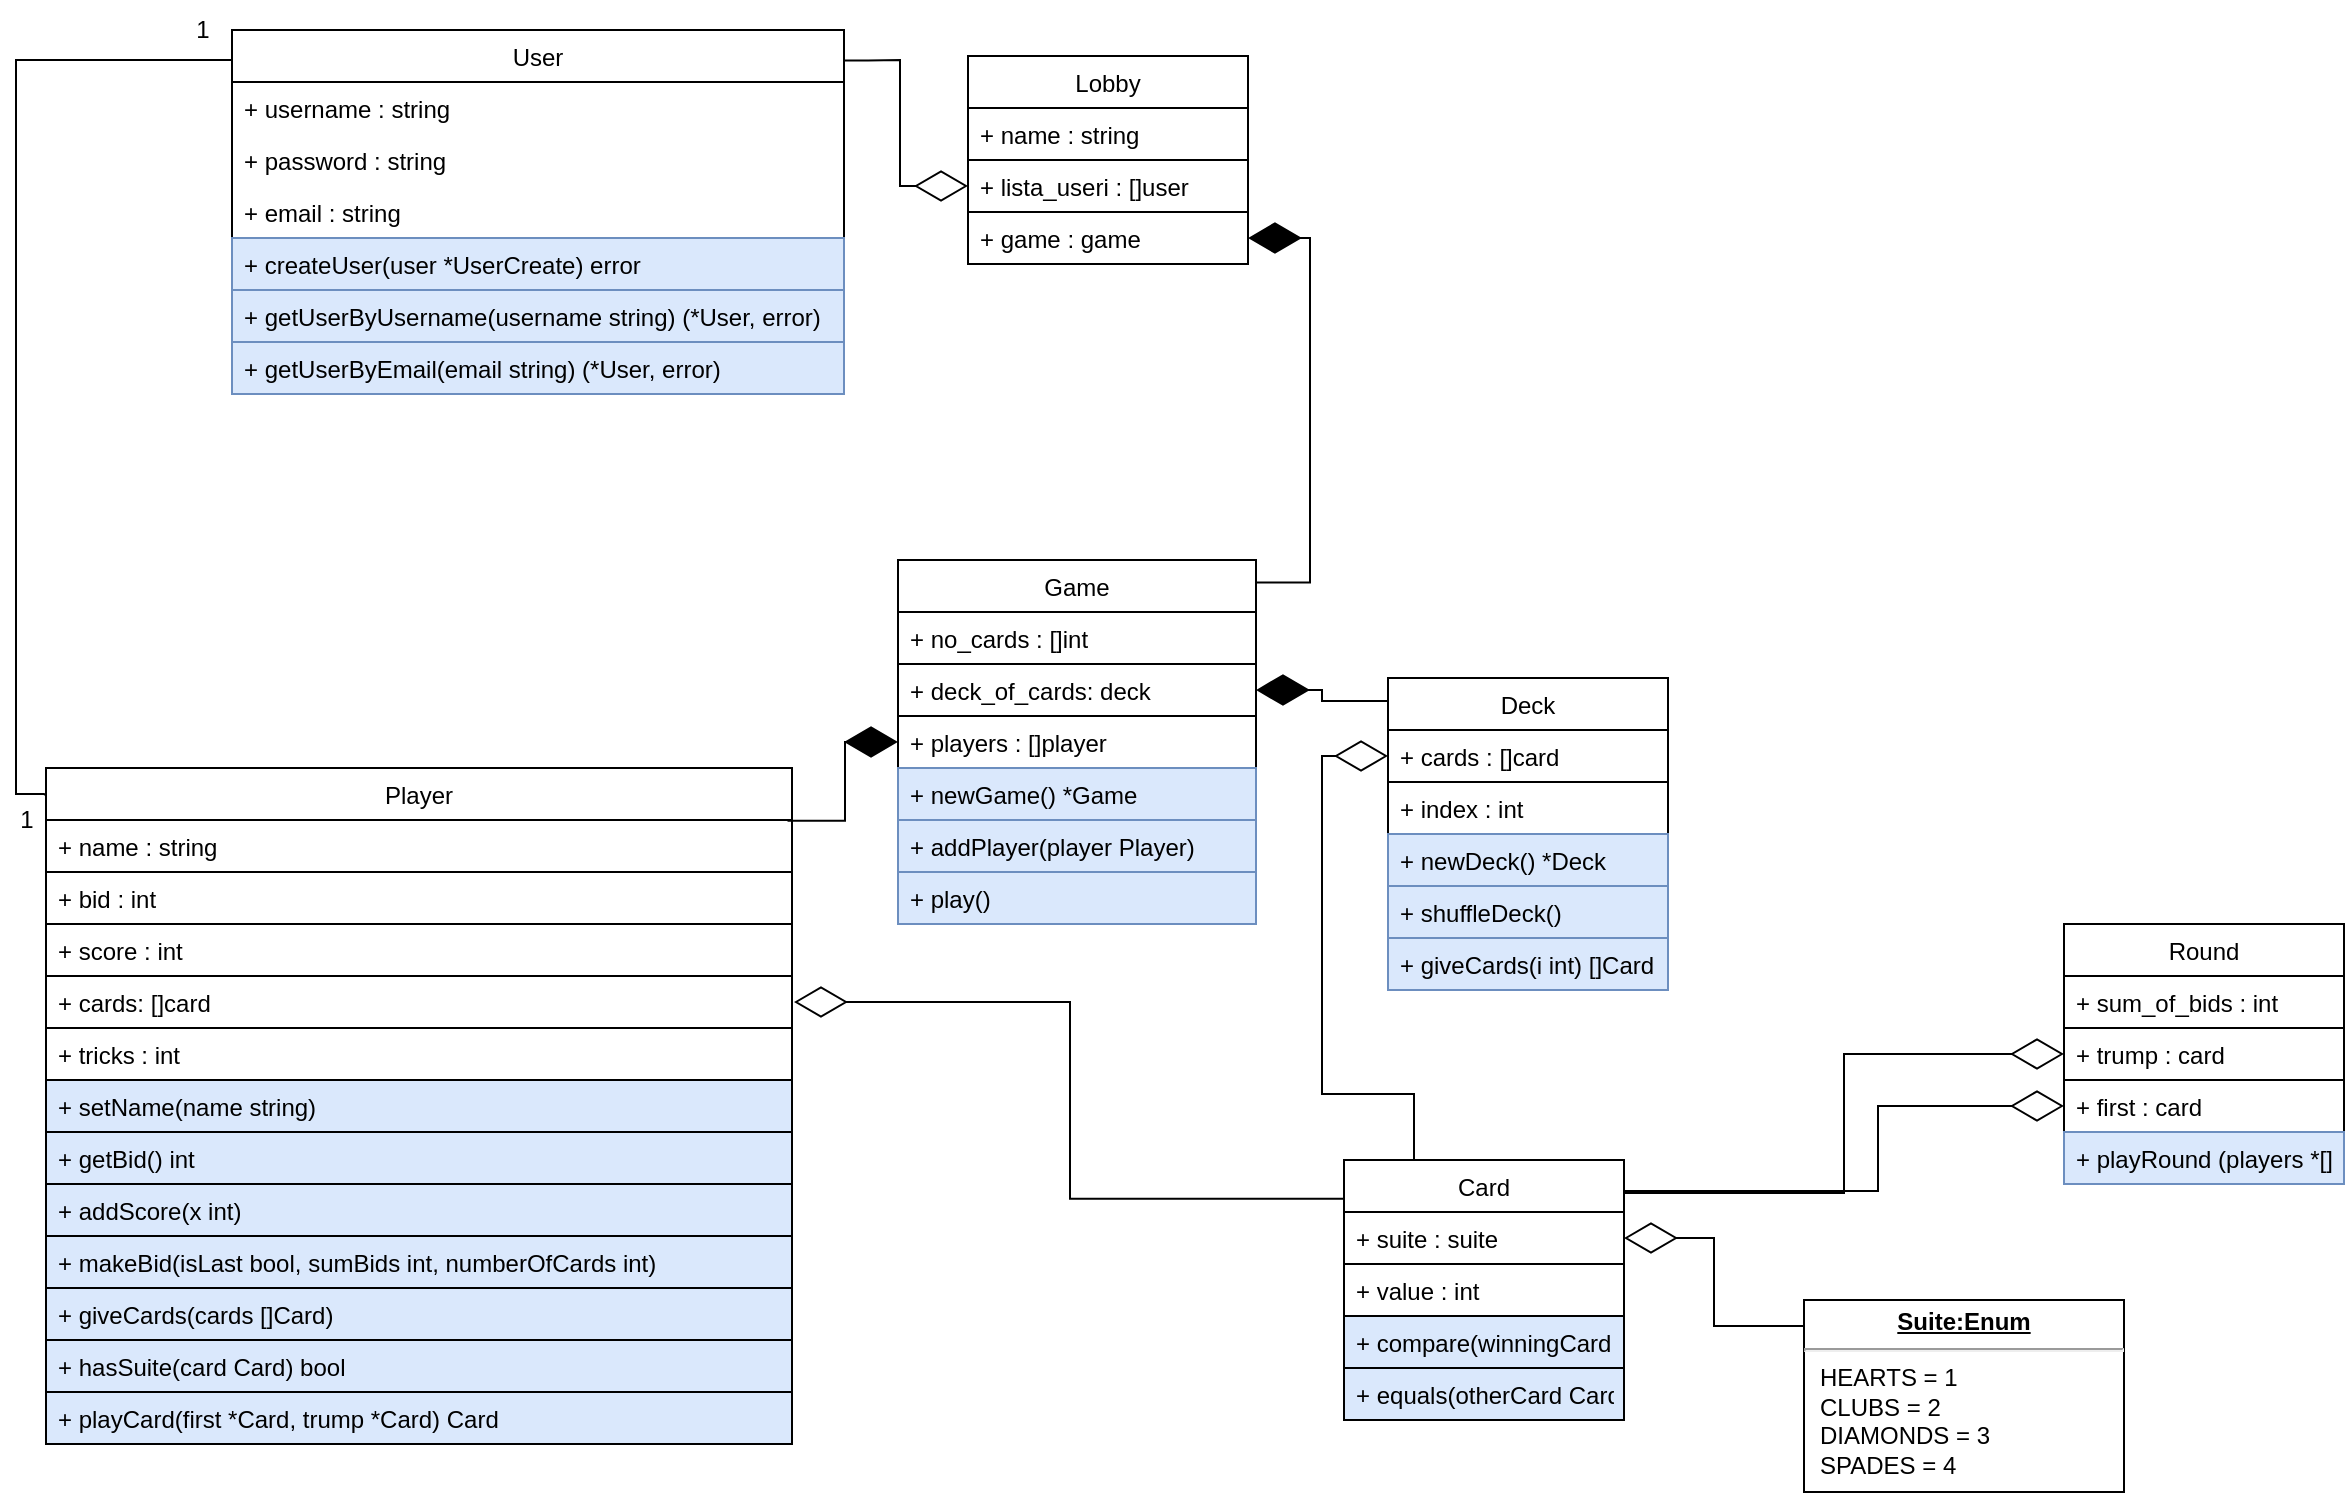 <mxfile version="20.8.1" type="device"><diagram id="rUSXum4Wqe37Hrzdo2ac" name="Page-1"><mxGraphModel dx="2333" dy="1291" grid="0" gridSize="10" guides="1" tooltips="1" connect="1" arrows="1" fold="1" page="1" pageScale="1" pageWidth="1654" pageHeight="1169" math="0" shadow="0"><root><mxCell id="0"/><mxCell id="1" parent="0"/><mxCell id="xt3QAjKto45X4a7VdARb-110" value="" style="group" vertex="1" connectable="0" parent="1"><mxGeometry x="306" y="233" width="1172" height="746" as="geometry"/></mxCell><mxCell id="xt3QAjKto45X4a7VdARb-4" value="User" style="swimlane;fontStyle=0;childLayout=stackLayout;horizontal=1;startSize=26;fillColor=none;horizontalStack=0;resizeParent=1;resizeParentMax=0;resizeLast=0;collapsible=1;marginBottom=0;" vertex="1" parent="xt3QAjKto45X4a7VdARb-110"><mxGeometry x="116" y="15" width="306" height="182" as="geometry"/></mxCell><mxCell id="xt3QAjKto45X4a7VdARb-6" value="+ username : string" style="text;align=left;verticalAlign=top;spacingLeft=4;spacingRight=4;overflow=hidden;rotatable=0;points=[[0,0.5],[1,0.5]];portConstraint=eastwest;" vertex="1" parent="xt3QAjKto45X4a7VdARb-4"><mxGeometry y="26" width="306" height="26" as="geometry"/></mxCell><mxCell id="xt3QAjKto45X4a7VdARb-5" value="+ password : string" style="text;align=left;verticalAlign=top;spacingLeft=4;spacingRight=4;overflow=hidden;rotatable=0;points=[[0,0.5],[1,0.5]];portConstraint=eastwest;" vertex="1" parent="xt3QAjKto45X4a7VdARb-4"><mxGeometry y="52" width="306" height="26" as="geometry"/></mxCell><mxCell id="xt3QAjKto45X4a7VdARb-7" value="+ email : string" style="text;align=left;verticalAlign=top;spacingLeft=4;spacingRight=4;overflow=hidden;rotatable=0;points=[[0,0.5],[1,0.5]];portConstraint=eastwest;" vertex="1" parent="xt3QAjKto45X4a7VdARb-4"><mxGeometry y="78" width="306" height="26" as="geometry"/></mxCell><mxCell id="xt3QAjKto45X4a7VdARb-97" value="+ createUser(user *UserCreate) error" style="text;align=left;verticalAlign=top;spacingLeft=4;spacingRight=4;overflow=hidden;rotatable=0;points=[[0,0.5],[1,0.5]];portConstraint=eastwest;fillColor=#dae8fc;strokeColor=#6c8ebf;" vertex="1" parent="xt3QAjKto45X4a7VdARb-4"><mxGeometry y="104" width="306" height="26" as="geometry"/></mxCell><mxCell id="xt3QAjKto45X4a7VdARb-100" value="+ getUserByUsername(username string) (*User, error)" style="text;align=left;verticalAlign=top;spacingLeft=4;spacingRight=4;overflow=hidden;rotatable=0;points=[[0,0.5],[1,0.5]];portConstraint=eastwest;fillColor=#dae8fc;strokeColor=#6c8ebf;" vertex="1" parent="xt3QAjKto45X4a7VdARb-4"><mxGeometry y="130" width="306" height="26" as="geometry"/></mxCell><mxCell id="xt3QAjKto45X4a7VdARb-99" value="+ getUserByEmail(email string) (*User, error)" style="text;align=left;verticalAlign=top;spacingLeft=4;spacingRight=4;overflow=hidden;rotatable=0;points=[[0,0.5],[1,0.5]];portConstraint=eastwest;fillColor=#dae8fc;strokeColor=#6c8ebf;" vertex="1" parent="xt3QAjKto45X4a7VdARb-4"><mxGeometry y="156" width="306" height="26" as="geometry"/></mxCell><mxCell id="xt3QAjKto45X4a7VdARb-9" value="Player" style="swimlane;fontStyle=0;childLayout=stackLayout;horizontal=1;startSize=26;fillColor=none;horizontalStack=0;resizeParent=1;resizeParentMax=0;resizeLast=0;collapsible=1;marginBottom=0;" vertex="1" parent="xt3QAjKto45X4a7VdARb-110"><mxGeometry x="23" y="384" width="373" height="338" as="geometry"/></mxCell><mxCell id="xt3QAjKto45X4a7VdARb-10" value="+ name : string" style="text;strokeColor=default;fillColor=none;align=left;verticalAlign=top;spacingLeft=4;spacingRight=4;overflow=hidden;rotatable=0;points=[[0,0.5],[1,0.5]];portConstraint=eastwest;" vertex="1" parent="xt3QAjKto45X4a7VdARb-9"><mxGeometry y="26" width="373" height="26" as="geometry"/></mxCell><mxCell id="xt3QAjKto45X4a7VdARb-11" value="+ bid : int" style="text;strokeColor=default;fillColor=none;align=left;verticalAlign=top;spacingLeft=4;spacingRight=4;overflow=hidden;rotatable=0;points=[[0,0.5],[1,0.5]];portConstraint=eastwest;" vertex="1" parent="xt3QAjKto45X4a7VdARb-9"><mxGeometry y="52" width="373" height="26" as="geometry"/></mxCell><mxCell id="xt3QAjKto45X4a7VdARb-12" value="+ score : int" style="text;strokeColor=default;fillColor=none;align=left;verticalAlign=top;spacingLeft=4;spacingRight=4;overflow=hidden;rotatable=0;points=[[0,0.5],[1,0.5]];portConstraint=eastwest;" vertex="1" parent="xt3QAjKto45X4a7VdARb-9"><mxGeometry y="78" width="373" height="26" as="geometry"/></mxCell><mxCell id="xt3QAjKto45X4a7VdARb-13" value="+ cards: []card" style="text;strokeColor=default;fillColor=none;align=left;verticalAlign=top;spacingLeft=4;spacingRight=4;overflow=hidden;rotatable=0;points=[[0,0.5],[1,0.5]];portConstraint=eastwest;" vertex="1" parent="xt3QAjKto45X4a7VdARb-9"><mxGeometry y="104" width="373" height="26" as="geometry"/></mxCell><mxCell id="xt3QAjKto45X4a7VdARb-14" value="+ tricks : int" style="text;strokeColor=default;fillColor=none;align=left;verticalAlign=top;spacingLeft=4;spacingRight=4;overflow=hidden;rotatable=0;points=[[0,0.5],[1,0.5]];portConstraint=eastwest;" vertex="1" parent="xt3QAjKto45X4a7VdARb-9"><mxGeometry y="130" width="373" height="26" as="geometry"/></mxCell><mxCell id="xt3QAjKto45X4a7VdARb-76" value="+ setName(name string)" style="text;strokeColor=default;fillColor=#dae8fc;align=left;verticalAlign=top;spacingLeft=4;spacingRight=4;overflow=hidden;rotatable=0;points=[[0,0.5],[1,0.5]];portConstraint=eastwest;" vertex="1" parent="xt3QAjKto45X4a7VdARb-9"><mxGeometry y="156" width="373" height="26" as="geometry"/></mxCell><mxCell id="xt3QAjKto45X4a7VdARb-79" value="+ getBid() int" style="text;strokeColor=default;fillColor=#dae8fc;align=left;verticalAlign=top;spacingLeft=4;spacingRight=4;overflow=hidden;rotatable=0;points=[[0,0.5],[1,0.5]];portConstraint=eastwest;" vertex="1" parent="xt3QAjKto45X4a7VdARb-9"><mxGeometry y="182" width="373" height="26" as="geometry"/></mxCell><mxCell id="xt3QAjKto45X4a7VdARb-80" value="+ addScore(x int)" style="text;strokeColor=default;fillColor=#dae8fc;align=left;verticalAlign=top;spacingLeft=4;spacingRight=4;overflow=hidden;rotatable=0;points=[[0,0.5],[1,0.5]];portConstraint=eastwest;" vertex="1" parent="xt3QAjKto45X4a7VdARb-9"><mxGeometry y="208" width="373" height="26" as="geometry"/></mxCell><mxCell id="xt3QAjKto45X4a7VdARb-81" value="+ makeBid(isLast bool, sumBids int, numberOfCards int)" style="text;strokeColor=default;fillColor=#dae8fc;align=left;verticalAlign=top;spacingLeft=4;spacingRight=4;overflow=hidden;rotatable=0;points=[[0,0.5],[1,0.5]];portConstraint=eastwest;" vertex="1" parent="xt3QAjKto45X4a7VdARb-9"><mxGeometry y="234" width="373" height="26" as="geometry"/></mxCell><mxCell id="xt3QAjKto45X4a7VdARb-82" value="+ giveCards(cards []Card)" style="text;strokeColor=default;fillColor=#dae8fc;align=left;verticalAlign=top;spacingLeft=4;spacingRight=4;overflow=hidden;rotatable=0;points=[[0,0.5],[1,0.5]];portConstraint=eastwest;" vertex="1" parent="xt3QAjKto45X4a7VdARb-9"><mxGeometry y="260" width="373" height="26" as="geometry"/></mxCell><mxCell id="xt3QAjKto45X4a7VdARb-83" value="+ hasSuite(card Card) bool" style="text;strokeColor=default;fillColor=#dae8fc;align=left;verticalAlign=top;spacingLeft=4;spacingRight=4;overflow=hidden;rotatable=0;points=[[0,0.5],[1,0.5]];portConstraint=eastwest;" vertex="1" parent="xt3QAjKto45X4a7VdARb-9"><mxGeometry y="286" width="373" height="26" as="geometry"/></mxCell><mxCell id="xt3QAjKto45X4a7VdARb-84" value="+ playCard(first *Card, trump *Card) Card" style="text;strokeColor=default;fillColor=#dae8fc;align=left;verticalAlign=top;spacingLeft=4;spacingRight=4;overflow=hidden;rotatable=0;points=[[0,0.5],[1,0.5]];portConstraint=eastwest;" vertex="1" parent="xt3QAjKto45X4a7VdARb-9"><mxGeometry y="312" width="373" height="26" as="geometry"/></mxCell><mxCell id="xt3QAjKto45X4a7VdARb-26" value="Lobby" style="swimlane;fontStyle=0;childLayout=stackLayout;horizontal=1;startSize=26;fillColor=none;horizontalStack=0;resizeParent=1;resizeParentMax=0;resizeLast=0;collapsible=1;marginBottom=0;" vertex="1" parent="xt3QAjKto45X4a7VdARb-110"><mxGeometry x="484" y="28" width="140" height="104" as="geometry"/></mxCell><mxCell id="xt3QAjKto45X4a7VdARb-27" value="+ name : string" style="text;strokeColor=default;fillColor=none;align=left;verticalAlign=top;spacingLeft=4;spacingRight=4;overflow=hidden;rotatable=0;points=[[0,0.5],[1,0.5]];portConstraint=eastwest;" vertex="1" parent="xt3QAjKto45X4a7VdARb-26"><mxGeometry y="26" width="140" height="26" as="geometry"/></mxCell><mxCell id="xt3QAjKto45X4a7VdARb-28" value="+ lista_useri : []user" style="text;strokeColor=default;fillColor=none;align=left;verticalAlign=top;spacingLeft=4;spacingRight=4;overflow=hidden;rotatable=0;points=[[0,0.5],[1,0.5]];portConstraint=eastwest;" vertex="1" parent="xt3QAjKto45X4a7VdARb-26"><mxGeometry y="52" width="140" height="26" as="geometry"/></mxCell><mxCell id="xt3QAjKto45X4a7VdARb-48" value="+ game : game" style="text;strokeColor=default;fillColor=none;align=left;verticalAlign=top;spacingLeft=4;spacingRight=4;overflow=hidden;rotatable=0;points=[[0,0.5],[1,0.5]];portConstraint=eastwest;" vertex="1" parent="xt3QAjKto45X4a7VdARb-26"><mxGeometry y="78" width="140" height="26" as="geometry"/></mxCell><mxCell id="xt3QAjKto45X4a7VdARb-37" value="" style="endArrow=diamondThin;endFill=0;endSize=24;html=1;rounded=0;entryX=0;entryY=0.5;entryDx=0;entryDy=0;edgeStyle=orthogonalEdgeStyle;exitX=0.999;exitY=0.084;exitDx=0;exitDy=0;exitPerimeter=0;" edge="1" parent="xt3QAjKto45X4a7VdARb-110" source="xt3QAjKto45X4a7VdARb-4" target="xt3QAjKto45X4a7VdARb-28"><mxGeometry width="160" relative="1" as="geometry"><mxPoint x="434" y="48" as="sourcePoint"/><mxPoint x="764" y="330" as="targetPoint"/><Array as="points"><mxPoint x="434" y="30"/><mxPoint x="450" y="30"/><mxPoint x="450" y="93"/></Array></mxGeometry></mxCell><mxCell id="xt3QAjKto45X4a7VdARb-38" value="Game" style="swimlane;fontStyle=0;childLayout=stackLayout;horizontal=1;startSize=26;fillColor=none;horizontalStack=0;resizeParent=1;resizeParentMax=0;resizeLast=0;collapsible=1;marginBottom=0;" vertex="1" parent="xt3QAjKto45X4a7VdARb-110"><mxGeometry x="449" y="280" width="179" height="182" as="geometry"/></mxCell><mxCell id="xt3QAjKto45X4a7VdARb-39" value="+ no_cards : []int" style="text;strokeColor=default;fillColor=none;align=left;verticalAlign=top;spacingLeft=4;spacingRight=4;overflow=hidden;rotatable=0;points=[[0,0.5],[1,0.5]];portConstraint=eastwest;" vertex="1" parent="xt3QAjKto45X4a7VdARb-38"><mxGeometry y="26" width="179" height="26" as="geometry"/></mxCell><mxCell id="xt3QAjKto45X4a7VdARb-40" value="+ deck_of_cards: deck" style="text;strokeColor=default;fillColor=none;align=left;verticalAlign=top;spacingLeft=4;spacingRight=4;overflow=hidden;rotatable=0;points=[[0,0.5],[1,0.5]];portConstraint=eastwest;" vertex="1" parent="xt3QAjKto45X4a7VdARb-38"><mxGeometry y="52" width="179" height="26" as="geometry"/></mxCell><mxCell id="xt3QAjKto45X4a7VdARb-41" value="+ players : []player" style="text;strokeColor=default;fillColor=none;align=left;verticalAlign=top;spacingLeft=4;spacingRight=4;overflow=hidden;rotatable=0;points=[[0,0.5],[1,0.5]];portConstraint=eastwest;" vertex="1" parent="xt3QAjKto45X4a7VdARb-38"><mxGeometry y="78" width="179" height="26" as="geometry"/></mxCell><mxCell id="xt3QAjKto45X4a7VdARb-89" value="+ newGame() *Game" style="text;strokeColor=#6c8ebf;fillColor=#dae8fc;align=left;verticalAlign=top;spacingLeft=4;spacingRight=4;overflow=hidden;rotatable=0;points=[[0,0.5],[1,0.5]];portConstraint=eastwest;" vertex="1" parent="xt3QAjKto45X4a7VdARb-38"><mxGeometry y="104" width="179" height="26" as="geometry"/></mxCell><mxCell id="xt3QAjKto45X4a7VdARb-92" value="+ addPlayer(player Player)" style="text;strokeColor=#6c8ebf;fillColor=#dae8fc;align=left;verticalAlign=top;spacingLeft=4;spacingRight=4;overflow=hidden;rotatable=0;points=[[0,0.5],[1,0.5]];portConstraint=eastwest;" vertex="1" parent="xt3QAjKto45X4a7VdARb-38"><mxGeometry y="130" width="179" height="26" as="geometry"/></mxCell><mxCell id="xt3QAjKto45X4a7VdARb-93" value="+ play()" style="text;strokeColor=#6c8ebf;fillColor=#dae8fc;align=left;verticalAlign=top;spacingLeft=4;spacingRight=4;overflow=hidden;rotatable=0;points=[[0,0.5],[1,0.5]];portConstraint=eastwest;" vertex="1" parent="xt3QAjKto45X4a7VdARb-38"><mxGeometry y="156" width="179" height="26" as="geometry"/></mxCell><mxCell id="xt3QAjKto45X4a7VdARb-42" value="" style="endArrow=diamondThin;endFill=1;endSize=24;html=1;rounded=0;entryX=0;entryY=0.5;entryDx=0;entryDy=0;exitX=0.994;exitY=0.078;exitDx=0;exitDy=0;exitPerimeter=0;edgeStyle=orthogonalEdgeStyle;" edge="1" parent="xt3QAjKto45X4a7VdARb-110" source="xt3QAjKto45X4a7VdARb-9" target="xt3QAjKto45X4a7VdARb-41"><mxGeometry width="160" relative="1" as="geometry"><mxPoint x="565" y="275" as="sourcePoint"/><mxPoint x="725" y="275" as="targetPoint"/></mxGeometry></mxCell><mxCell id="xt3QAjKto45X4a7VdARb-43" value="Deck" style="swimlane;fontStyle=0;childLayout=stackLayout;horizontal=1;startSize=26;fillColor=none;horizontalStack=0;resizeParent=1;resizeParentMax=0;resizeLast=0;collapsible=1;marginBottom=0;" vertex="1" parent="xt3QAjKto45X4a7VdARb-110"><mxGeometry x="694" y="339" width="140" height="156" as="geometry"/></mxCell><mxCell id="xt3QAjKto45X4a7VdARb-44" value="+ cards : []card" style="text;strokeColor=default;fillColor=none;align=left;verticalAlign=top;spacingLeft=4;spacingRight=4;overflow=hidden;rotatable=0;points=[[0,0.5],[1,0.5]];portConstraint=eastwest;" vertex="1" parent="xt3QAjKto45X4a7VdARb-43"><mxGeometry y="26" width="140" height="26" as="geometry"/></mxCell><mxCell id="xt3QAjKto45X4a7VdARb-45" value="+ index : int" style="text;strokeColor=default;fillColor=none;align=left;verticalAlign=top;spacingLeft=4;spacingRight=4;overflow=hidden;rotatable=0;points=[[0,0.5],[1,0.5]];portConstraint=eastwest;" vertex="1" parent="xt3QAjKto45X4a7VdARb-43"><mxGeometry y="52" width="140" height="26" as="geometry"/></mxCell><mxCell id="xt3QAjKto45X4a7VdARb-94" value="+ newDeck() *Deck" style="text;strokeColor=#6c8ebf;fillColor=#dae8fc;align=left;verticalAlign=top;spacingLeft=4;spacingRight=4;overflow=hidden;rotatable=0;points=[[0,0.5],[1,0.5]];portConstraint=eastwest;" vertex="1" parent="xt3QAjKto45X4a7VdARb-43"><mxGeometry y="78" width="140" height="26" as="geometry"/></mxCell><mxCell id="xt3QAjKto45X4a7VdARb-95" value="+ shuffleDeck()" style="text;strokeColor=#6c8ebf;fillColor=#dae8fc;align=left;verticalAlign=top;spacingLeft=4;spacingRight=4;overflow=hidden;rotatable=0;points=[[0,0.5],[1,0.5]];portConstraint=eastwest;" vertex="1" parent="xt3QAjKto45X4a7VdARb-43"><mxGeometry y="104" width="140" height="26" as="geometry"/></mxCell><mxCell id="xt3QAjKto45X4a7VdARb-96" value="+ giveCards(i int) []Card" style="text;strokeColor=#6c8ebf;fillColor=#dae8fc;align=left;verticalAlign=top;spacingLeft=4;spacingRight=4;overflow=hidden;rotatable=0;points=[[0,0.5],[1,0.5]];portConstraint=eastwest;" vertex="1" parent="xt3QAjKto45X4a7VdARb-43"><mxGeometry y="130" width="140" height="26" as="geometry"/></mxCell><mxCell id="xt3QAjKto45X4a7VdARb-47" value="" style="endArrow=diamondThin;endFill=1;endSize=24;html=1;rounded=0;entryX=1;entryY=0.5;entryDx=0;entryDy=0;exitX=-0.001;exitY=0.074;exitDx=0;exitDy=0;edgeStyle=orthogonalEdgeStyle;exitPerimeter=0;" edge="1" parent="xt3QAjKto45X4a7VdARb-110" source="xt3QAjKto45X4a7VdARb-43" target="xt3QAjKto45X4a7VdARb-40"><mxGeometry width="160" relative="1" as="geometry"><mxPoint x="565" y="275" as="sourcePoint"/><mxPoint x="725" y="275" as="targetPoint"/></mxGeometry></mxCell><mxCell id="xt3QAjKto45X4a7VdARb-49" value="" style="endArrow=diamondThin;endFill=1;endSize=24;html=1;rounded=0;entryX=1;entryY=0.5;entryDx=0;entryDy=0;exitX=1.001;exitY=0.062;exitDx=0;exitDy=0;exitPerimeter=0;edgeStyle=orthogonalEdgeStyle;" edge="1" parent="xt3QAjKto45X4a7VdARb-110" source="xt3QAjKto45X4a7VdARb-38" target="xt3QAjKto45X4a7VdARb-48"><mxGeometry width="160" relative="1" as="geometry"><mxPoint x="565" y="275" as="sourcePoint"/><mxPoint x="725" y="275" as="targetPoint"/><Array as="points"><mxPoint x="655" y="291"/><mxPoint x="655" y="119"/></Array></mxGeometry></mxCell><mxCell id="xt3QAjKto45X4a7VdARb-50" value="Card" style="swimlane;fontStyle=0;childLayout=stackLayout;horizontal=1;startSize=26;fillColor=none;horizontalStack=0;resizeParent=1;resizeParentMax=0;resizeLast=0;collapsible=1;marginBottom=0;" vertex="1" parent="xt3QAjKto45X4a7VdARb-110"><mxGeometry x="672" y="580" width="140" height="130" as="geometry"/></mxCell><mxCell id="xt3QAjKto45X4a7VdARb-51" value="+ suite : suite" style="text;strokeColor=default;fillColor=none;align=left;verticalAlign=top;spacingLeft=4;spacingRight=4;overflow=hidden;rotatable=0;points=[[0,0.5],[1,0.5]];portConstraint=eastwest;" vertex="1" parent="xt3QAjKto45X4a7VdARb-50"><mxGeometry y="26" width="140" height="26" as="geometry"/></mxCell><mxCell id="xt3QAjKto45X4a7VdARb-52" value="+ value : int" style="text;strokeColor=default;fillColor=none;align=left;verticalAlign=top;spacingLeft=4;spacingRight=4;overflow=hidden;rotatable=0;points=[[0,0.5],[1,0.5]];portConstraint=eastwest;" vertex="1" parent="xt3QAjKto45X4a7VdARb-50"><mxGeometry y="52" width="140" height="26" as="geometry"/></mxCell><mxCell id="xt3QAjKto45X4a7VdARb-104" value="+ compare(winningCard Card, trump *Card, first Card) bool" style="text;strokeColor=default;fillColor=#dae8fc;align=left;verticalAlign=top;spacingLeft=4;spacingRight=4;overflow=hidden;rotatable=0;points=[[0,0.5],[1,0.5]];portConstraint=eastwest;" vertex="1" parent="xt3QAjKto45X4a7VdARb-50"><mxGeometry y="78" width="140" height="26" as="geometry"/></mxCell><mxCell id="xt3QAjKto45X4a7VdARb-103" value="+ equals(otherCard Card) bool" style="text;strokeColor=default;fillColor=#dae8fc;align=left;verticalAlign=top;spacingLeft=4;spacingRight=4;overflow=hidden;rotatable=0;points=[[0,0.5],[1,0.5]];portConstraint=eastwest;" vertex="1" parent="xt3QAjKto45X4a7VdARb-50"><mxGeometry y="104" width="140" height="26" as="geometry"/></mxCell><mxCell id="xt3QAjKto45X4a7VdARb-58" value="&lt;p style=&quot;margin:0px;margin-top:4px;text-align:center;text-decoration:underline;&quot;&gt;&lt;b&gt;Suite:Enum&lt;/b&gt;&lt;/p&gt;&lt;hr&gt;&lt;p style=&quot;margin:0px;margin-left:8px;&quot;&gt;HEARTS = 1&lt;br&gt;CLUBS = 2&lt;br&gt;DIAMONDS = 3&lt;/p&gt;&lt;p style=&quot;margin:0px;margin-left:8px;&quot;&gt;SPADES = 4&lt;/p&gt;" style="verticalAlign=top;align=left;overflow=fill;fontSize=12;fontFamily=Helvetica;html=1;" vertex="1" parent="xt3QAjKto45X4a7VdARb-110"><mxGeometry x="902" y="650" width="160" height="96" as="geometry"/></mxCell><mxCell id="xt3QAjKto45X4a7VdARb-60" value="" style="endArrow=diamondThin;endFill=0;endSize=24;html=1;rounded=0;entryX=1;entryY=0.5;entryDx=0;entryDy=0;exitX=0;exitY=0.135;exitDx=0;exitDy=0;exitPerimeter=0;edgeStyle=orthogonalEdgeStyle;" edge="1" parent="xt3QAjKto45X4a7VdARb-110" source="xt3QAjKto45X4a7VdARb-58" target="xt3QAjKto45X4a7VdARb-51"><mxGeometry width="160" relative="1" as="geometry"><mxPoint x="565" y="303" as="sourcePoint"/><mxPoint x="725" y="303" as="targetPoint"/></mxGeometry></mxCell><mxCell id="xt3QAjKto45X4a7VdARb-63" value="" style="endArrow=diamondThin;endFill=0;endSize=24;html=1;rounded=0;exitX=-0.003;exitY=0.149;exitDx=0;exitDy=0;exitPerimeter=0;edgeStyle=orthogonalEdgeStyle;" edge="1" parent="xt3QAjKto45X4a7VdARb-110" source="xt3QAjKto45X4a7VdARb-50"><mxGeometry width="160" relative="1" as="geometry"><mxPoint x="296" y="488.5" as="sourcePoint"/><mxPoint x="397" y="501" as="targetPoint"/><Array as="points"><mxPoint x="535" y="599"/><mxPoint x="535" y="501"/></Array></mxGeometry></mxCell><mxCell id="xt3QAjKto45X4a7VdARb-64" value="Round" style="swimlane;fontStyle=0;childLayout=stackLayout;horizontal=1;startSize=26;fillColor=none;horizontalStack=0;resizeParent=1;resizeParentMax=0;resizeLast=0;collapsible=1;marginBottom=0;" vertex="1" parent="xt3QAjKto45X4a7VdARb-110"><mxGeometry x="1032" y="462" width="140" height="130" as="geometry"/></mxCell><mxCell id="xt3QAjKto45X4a7VdARb-65" value="+ sum_of_bids : int" style="text;strokeColor=default;fillColor=none;align=left;verticalAlign=top;spacingLeft=4;spacingRight=4;overflow=hidden;rotatable=0;points=[[0,0.5],[1,0.5]];portConstraint=eastwest;" vertex="1" parent="xt3QAjKto45X4a7VdARb-64"><mxGeometry y="26" width="140" height="26" as="geometry"/></mxCell><mxCell id="xt3QAjKto45X4a7VdARb-66" value="+ trump : card" style="text;strokeColor=default;fillColor=none;align=left;verticalAlign=top;spacingLeft=4;spacingRight=4;overflow=hidden;rotatable=0;points=[[0,0.5],[1,0.5]];portConstraint=eastwest;" vertex="1" parent="xt3QAjKto45X4a7VdARb-64"><mxGeometry y="52" width="140" height="26" as="geometry"/></mxCell><mxCell id="xt3QAjKto45X4a7VdARb-67" value="+ first : card" style="text;strokeColor=default;fillColor=none;align=left;verticalAlign=top;spacingLeft=4;spacingRight=4;overflow=hidden;rotatable=0;points=[[0,0.5],[1,0.5]];portConstraint=eastwest;" vertex="1" parent="xt3QAjKto45X4a7VdARb-64"><mxGeometry y="78" width="140" height="26" as="geometry"/></mxCell><mxCell id="xt3QAjKto45X4a7VdARb-105" value="+ playRound (players *[]Player, deck *Deck, numberOfCards int)" style="text;strokeColor=#6c8ebf;fillColor=#dae8fc;align=left;verticalAlign=top;spacingLeft=4;spacingRight=4;overflow=hidden;rotatable=0;points=[[0,0.5],[1,0.5]];portConstraint=eastwest;" vertex="1" parent="xt3QAjKto45X4a7VdARb-64"><mxGeometry y="104" width="140" height="26" as="geometry"/></mxCell><mxCell id="xt3QAjKto45X4a7VdARb-20" value="" style="endArrow=none;html=1;edgeStyle=orthogonalEdgeStyle;rounded=0;exitX=0;exitY=0.148;exitDx=0;exitDy=0;exitPerimeter=0;entryX=0;entryY=0.04;entryDx=0;entryDy=0;entryPerimeter=0;" edge="1" parent="xt3QAjKto45X4a7VdARb-110" source="xt3QAjKto45X4a7VdARb-4" target="xt3QAjKto45X4a7VdARb-9"><mxGeometry x="-0.025" y="-116" relative="1" as="geometry"><mxPoint x="569" y="275" as="sourcePoint"/><mxPoint x="729" y="275" as="targetPoint"/><Array as="points"><mxPoint x="116" y="30"/><mxPoint x="8" y="30"/><mxPoint x="8" y="397"/><mxPoint x="22" y="397"/></Array><mxPoint y="1" as="offset"/></mxGeometry></mxCell><mxCell id="xt3QAjKto45X4a7VdARb-24" value="1" style="text;html=1;align=center;verticalAlign=middle;resizable=0;points=[];autosize=1;strokeColor=none;fillColor=none;" vertex="1" parent="xt3QAjKto45X4a7VdARb-110"><mxGeometry x="86" width="30" height="30" as="geometry"/></mxCell><mxCell id="xt3QAjKto45X4a7VdARb-25" value="1" style="text;html=1;align=center;verticalAlign=middle;resizable=0;points=[];autosize=1;strokeColor=none;fillColor=none;" vertex="1" parent="xt3QAjKto45X4a7VdARb-110"><mxGeometry y="397" width="25" height="26" as="geometry"/></mxCell><mxCell id="xt3QAjKto45X4a7VdARb-106" value="" style="endArrow=diamondThin;endFill=0;endSize=24;html=1;rounded=0;entryX=0;entryY=0.5;entryDx=0;entryDy=0;exitX=0.999;exitY=0.127;exitDx=0;exitDy=0;edgeStyle=orthogonalEdgeStyle;exitPerimeter=0;" edge="1" parent="xt3QAjKto45X4a7VdARb-110" source="xt3QAjKto45X4a7VdARb-50" target="xt3QAjKto45X4a7VdARb-66"><mxGeometry width="160" relative="1" as="geometry"><mxPoint x="872" y="380" as="sourcePoint"/><mxPoint x="1032" y="380" as="targetPoint"/></mxGeometry></mxCell><mxCell id="xt3QAjKto45X4a7VdARb-108" value="" style="endArrow=diamondThin;endFill=0;endSize=24;html=1;rounded=0;entryX=0;entryY=0.5;entryDx=0;entryDy=0;exitX=1;exitY=0.119;exitDx=0;exitDy=0;exitPerimeter=0;edgeStyle=orthogonalEdgeStyle;" edge="1" parent="xt3QAjKto45X4a7VdARb-110" source="xt3QAjKto45X4a7VdARb-50" target="xt3QAjKto45X4a7VdARb-67"><mxGeometry width="160" relative="1" as="geometry"><mxPoint x="865" y="412" as="sourcePoint"/><mxPoint x="1025" y="412" as="targetPoint"/><Array as="points"><mxPoint x="939" y="596"/><mxPoint x="939" y="553"/></Array></mxGeometry></mxCell><mxCell id="xt3QAjKto45X4a7VdARb-109" value="" style="endArrow=diamondThin;endFill=0;endSize=24;html=1;rounded=0;entryX=0;entryY=0.5;entryDx=0;entryDy=0;exitX=0.25;exitY=0;exitDx=0;exitDy=0;edgeStyle=orthogonalEdgeStyle;" edge="1" parent="xt3QAjKto45X4a7VdARb-110" source="xt3QAjKto45X4a7VdARb-50" target="xt3QAjKto45X4a7VdARb-44"><mxGeometry width="160" relative="1" as="geometry"><mxPoint x="569" y="548" as="sourcePoint"/><mxPoint x="729" y="548" as="targetPoint"/><Array as="points"><mxPoint x="707" y="547"/><mxPoint x="661" y="547"/><mxPoint x="661" y="378"/></Array></mxGeometry></mxCell></root></mxGraphModel></diagram></mxfile>